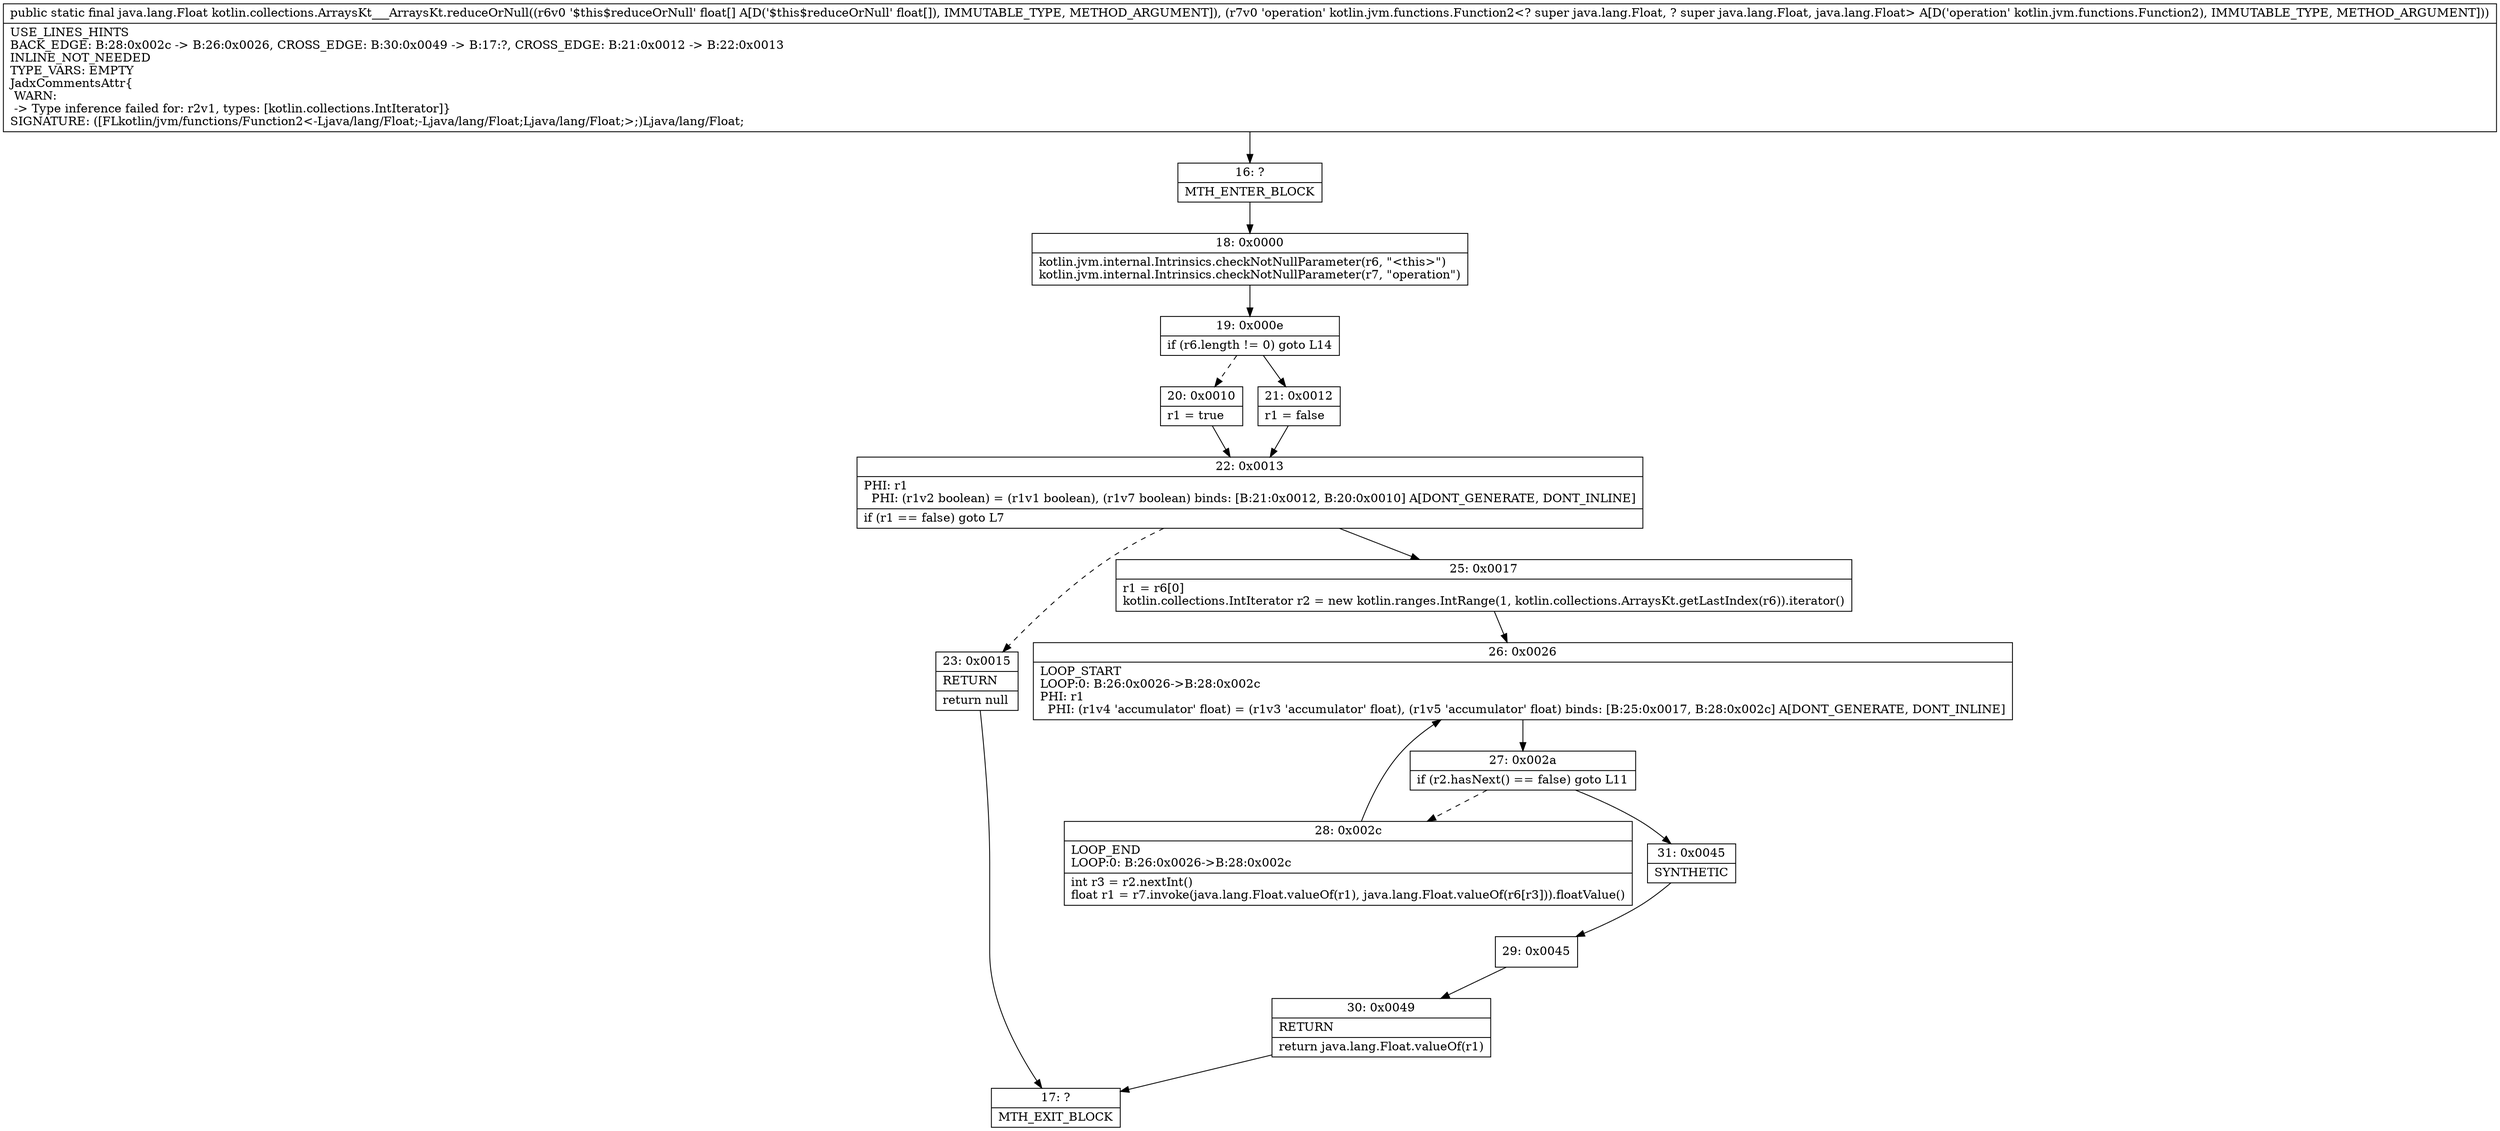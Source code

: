 digraph "CFG forkotlin.collections.ArraysKt___ArraysKt.reduceOrNull([FLkotlin\/jvm\/functions\/Function2;)Ljava\/lang\/Float;" {
Node_16 [shape=record,label="{16\:\ ?|MTH_ENTER_BLOCK\l}"];
Node_18 [shape=record,label="{18\:\ 0x0000|kotlin.jvm.internal.Intrinsics.checkNotNullParameter(r6, \"\<this\>\")\lkotlin.jvm.internal.Intrinsics.checkNotNullParameter(r7, \"operation\")\l}"];
Node_19 [shape=record,label="{19\:\ 0x000e|if (r6.length != 0) goto L14\l}"];
Node_20 [shape=record,label="{20\:\ 0x0010|r1 = true\l}"];
Node_22 [shape=record,label="{22\:\ 0x0013|PHI: r1 \l  PHI: (r1v2 boolean) = (r1v1 boolean), (r1v7 boolean) binds: [B:21:0x0012, B:20:0x0010] A[DONT_GENERATE, DONT_INLINE]\l|if (r1 == false) goto L7\l}"];
Node_23 [shape=record,label="{23\:\ 0x0015|RETURN\l|return null\l}"];
Node_17 [shape=record,label="{17\:\ ?|MTH_EXIT_BLOCK\l}"];
Node_25 [shape=record,label="{25\:\ 0x0017|r1 = r6[0]\lkotlin.collections.IntIterator r2 = new kotlin.ranges.IntRange(1, kotlin.collections.ArraysKt.getLastIndex(r6)).iterator()\l}"];
Node_26 [shape=record,label="{26\:\ 0x0026|LOOP_START\lLOOP:0: B:26:0x0026\-\>B:28:0x002c\lPHI: r1 \l  PHI: (r1v4 'accumulator' float) = (r1v3 'accumulator' float), (r1v5 'accumulator' float) binds: [B:25:0x0017, B:28:0x002c] A[DONT_GENERATE, DONT_INLINE]\l}"];
Node_27 [shape=record,label="{27\:\ 0x002a|if (r2.hasNext() == false) goto L11\l}"];
Node_28 [shape=record,label="{28\:\ 0x002c|LOOP_END\lLOOP:0: B:26:0x0026\-\>B:28:0x002c\l|int r3 = r2.nextInt()\lfloat r1 = r7.invoke(java.lang.Float.valueOf(r1), java.lang.Float.valueOf(r6[r3])).floatValue()\l}"];
Node_31 [shape=record,label="{31\:\ 0x0045|SYNTHETIC\l}"];
Node_29 [shape=record,label="{29\:\ 0x0045}"];
Node_30 [shape=record,label="{30\:\ 0x0049|RETURN\l|return java.lang.Float.valueOf(r1)\l}"];
Node_21 [shape=record,label="{21\:\ 0x0012|r1 = false\l}"];
MethodNode[shape=record,label="{public static final java.lang.Float kotlin.collections.ArraysKt___ArraysKt.reduceOrNull((r6v0 '$this$reduceOrNull' float[] A[D('$this$reduceOrNull' float[]), IMMUTABLE_TYPE, METHOD_ARGUMENT]), (r7v0 'operation' kotlin.jvm.functions.Function2\<? super java.lang.Float, ? super java.lang.Float, java.lang.Float\> A[D('operation' kotlin.jvm.functions.Function2), IMMUTABLE_TYPE, METHOD_ARGUMENT]))  | USE_LINES_HINTS\lBACK_EDGE: B:28:0x002c \-\> B:26:0x0026, CROSS_EDGE: B:30:0x0049 \-\> B:17:?, CROSS_EDGE: B:21:0x0012 \-\> B:22:0x0013\lINLINE_NOT_NEEDED\lTYPE_VARS: EMPTY\lJadxCommentsAttr\{\l WARN: \l \-\> Type inference failed for: r2v1, types: [kotlin.collections.IntIterator]\}\lSIGNATURE: ([FLkotlin\/jvm\/functions\/Function2\<\-Ljava\/lang\/Float;\-Ljava\/lang\/Float;Ljava\/lang\/Float;\>;)Ljava\/lang\/Float;\l}"];
MethodNode -> Node_16;Node_16 -> Node_18;
Node_18 -> Node_19;
Node_19 -> Node_20[style=dashed];
Node_19 -> Node_21;
Node_20 -> Node_22;
Node_22 -> Node_23[style=dashed];
Node_22 -> Node_25;
Node_23 -> Node_17;
Node_25 -> Node_26;
Node_26 -> Node_27;
Node_27 -> Node_28[style=dashed];
Node_27 -> Node_31;
Node_28 -> Node_26;
Node_31 -> Node_29;
Node_29 -> Node_30;
Node_30 -> Node_17;
Node_21 -> Node_22;
}

